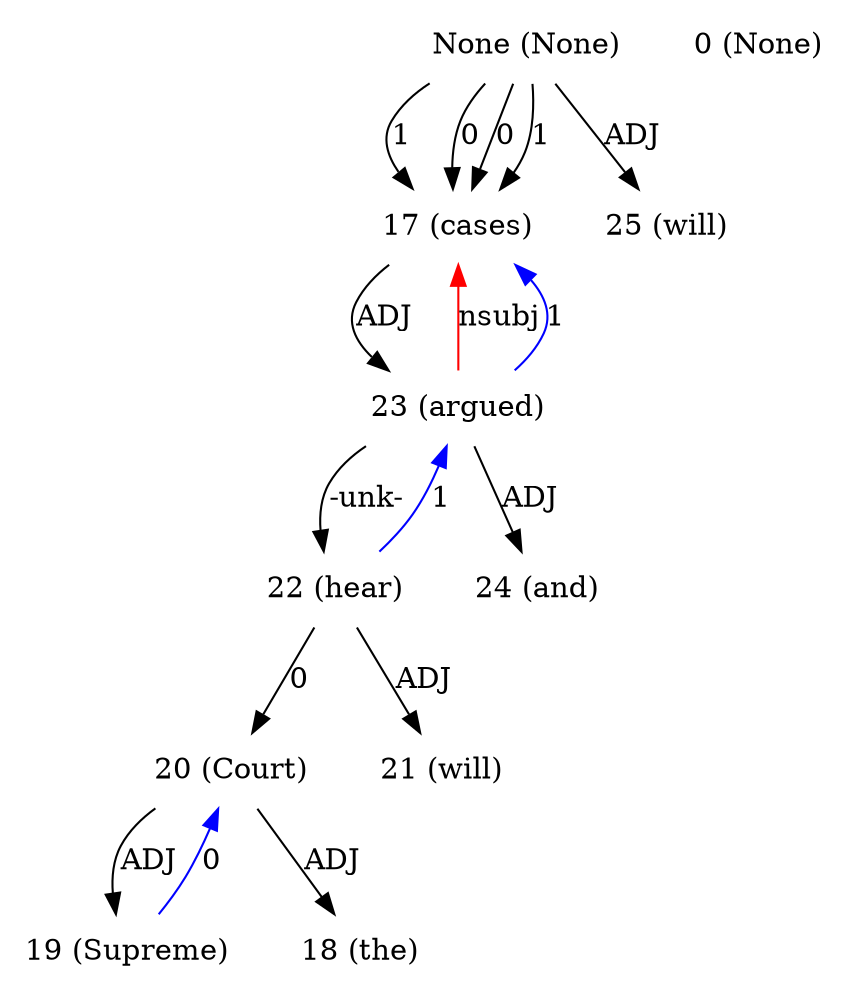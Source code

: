 digraph G{
edge [dir=forward]
node [shape=plaintext]

None [label="None (None)"]
None -> 17 [label="1"]
None [label="None (None)"]
None -> 17 [label="0"]
None [label="None (None)"]
None -> 17 [label="0"]
None [label="None (None)"]
None -> 17 [label="1"]
None -> 25 [label="ADJ"]
0 [label="0 (None)"]
17 [label="17 (cases)"]
17 -> 23 [label="ADJ"]
23 -> 17 [label="nsubj", color="red"]
18 [label="18 (the)"]
19 [label="19 (Supreme)"]
19 -> 20 [label="0", color="blue"]
20 [label="20 (Court)"]
20 -> 18 [label="ADJ"]
20 -> 19 [label="ADJ"]
21 [label="21 (will)"]
22 [label="22 (hear)"]
22 -> 23 [label="1", color="blue"]
22 -> 20 [label="0"]
22 -> 21 [label="ADJ"]
23 [label="23 (argued)"]
23 -> 17 [label="1", color="blue"]
23 -> 22 [label="-unk-"]
23 -> 24 [label="ADJ"]
24 [label="24 (and)"]
25 [label="25 (will)"]
}
